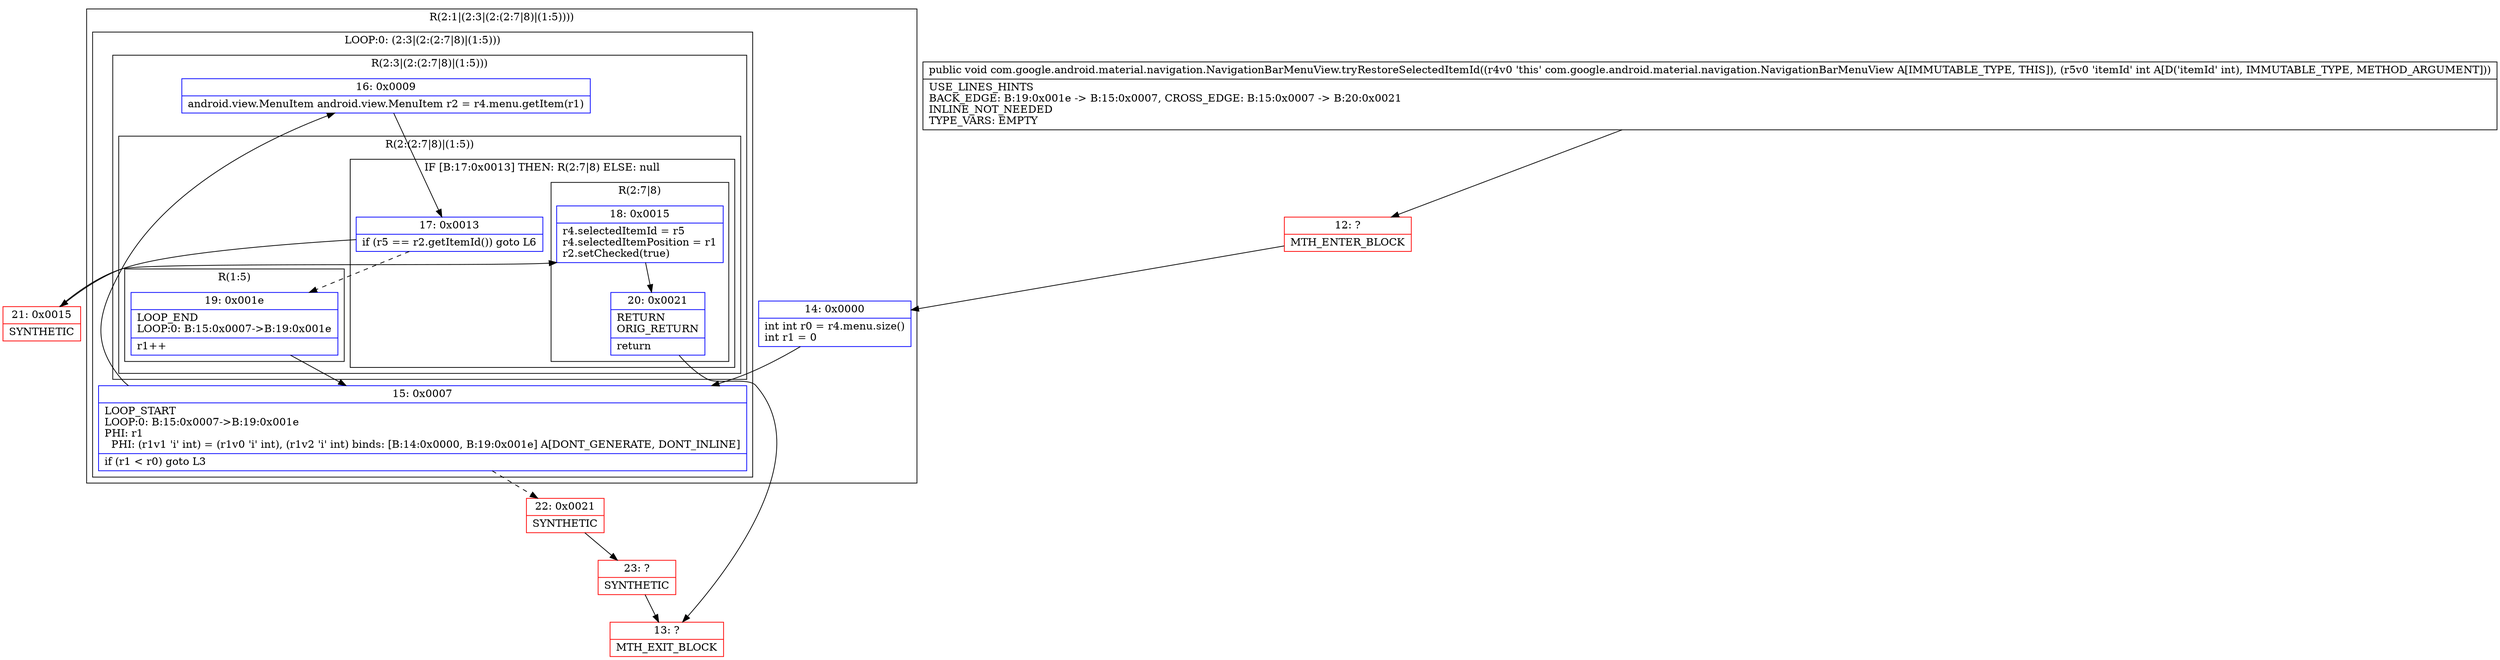 digraph "CFG forcom.google.android.material.navigation.NavigationBarMenuView.tryRestoreSelectedItemId(I)V" {
subgraph cluster_Region_1731989333 {
label = "R(2:1|(2:3|(2:(2:7|8)|(1:5))))";
node [shape=record,color=blue];
Node_14 [shape=record,label="{14\:\ 0x0000|int int r0 = r4.menu.size()\lint r1 = 0\l}"];
subgraph cluster_LoopRegion_418072014 {
label = "LOOP:0: (2:3|(2:(2:7|8)|(1:5)))";
node [shape=record,color=blue];
Node_15 [shape=record,label="{15\:\ 0x0007|LOOP_START\lLOOP:0: B:15:0x0007\-\>B:19:0x001e\lPHI: r1 \l  PHI: (r1v1 'i' int) = (r1v0 'i' int), (r1v2 'i' int) binds: [B:14:0x0000, B:19:0x001e] A[DONT_GENERATE, DONT_INLINE]\l|if (r1 \< r0) goto L3\l}"];
subgraph cluster_Region_1567466799 {
label = "R(2:3|(2:(2:7|8)|(1:5)))";
node [shape=record,color=blue];
Node_16 [shape=record,label="{16\:\ 0x0009|android.view.MenuItem android.view.MenuItem r2 = r4.menu.getItem(r1)\l}"];
subgraph cluster_Region_36473489 {
label = "R(2:(2:7|8)|(1:5))";
node [shape=record,color=blue];
subgraph cluster_IfRegion_405513438 {
label = "IF [B:17:0x0013] THEN: R(2:7|8) ELSE: null";
node [shape=record,color=blue];
Node_17 [shape=record,label="{17\:\ 0x0013|if (r5 == r2.getItemId()) goto L6\l}"];
subgraph cluster_Region_1521246064 {
label = "R(2:7|8)";
node [shape=record,color=blue];
Node_18 [shape=record,label="{18\:\ 0x0015|r4.selectedItemId = r5\lr4.selectedItemPosition = r1\lr2.setChecked(true)\l}"];
Node_20 [shape=record,label="{20\:\ 0x0021|RETURN\lORIG_RETURN\l|return\l}"];
}
}
subgraph cluster_Region_819278632 {
label = "R(1:5)";
node [shape=record,color=blue];
Node_19 [shape=record,label="{19\:\ 0x001e|LOOP_END\lLOOP:0: B:15:0x0007\-\>B:19:0x001e\l|r1++\l}"];
}
}
}
}
}
Node_12 [shape=record,color=red,label="{12\:\ ?|MTH_ENTER_BLOCK\l}"];
Node_21 [shape=record,color=red,label="{21\:\ 0x0015|SYNTHETIC\l}"];
Node_13 [shape=record,color=red,label="{13\:\ ?|MTH_EXIT_BLOCK\l}"];
Node_22 [shape=record,color=red,label="{22\:\ 0x0021|SYNTHETIC\l}"];
Node_23 [shape=record,color=red,label="{23\:\ ?|SYNTHETIC\l}"];
MethodNode[shape=record,label="{public void com.google.android.material.navigation.NavigationBarMenuView.tryRestoreSelectedItemId((r4v0 'this' com.google.android.material.navigation.NavigationBarMenuView A[IMMUTABLE_TYPE, THIS]), (r5v0 'itemId' int A[D('itemId' int), IMMUTABLE_TYPE, METHOD_ARGUMENT]))  | USE_LINES_HINTS\lBACK_EDGE: B:19:0x001e \-\> B:15:0x0007, CROSS_EDGE: B:15:0x0007 \-\> B:20:0x0021\lINLINE_NOT_NEEDED\lTYPE_VARS: EMPTY\l}"];
MethodNode -> Node_12;Node_14 -> Node_15;
Node_15 -> Node_16;
Node_15 -> Node_22[style=dashed];
Node_16 -> Node_17;
Node_17 -> Node_19[style=dashed];
Node_17 -> Node_21;
Node_18 -> Node_20;
Node_20 -> Node_13;
Node_19 -> Node_15;
Node_12 -> Node_14;
Node_21 -> Node_18;
Node_22 -> Node_23;
Node_23 -> Node_13;
}

